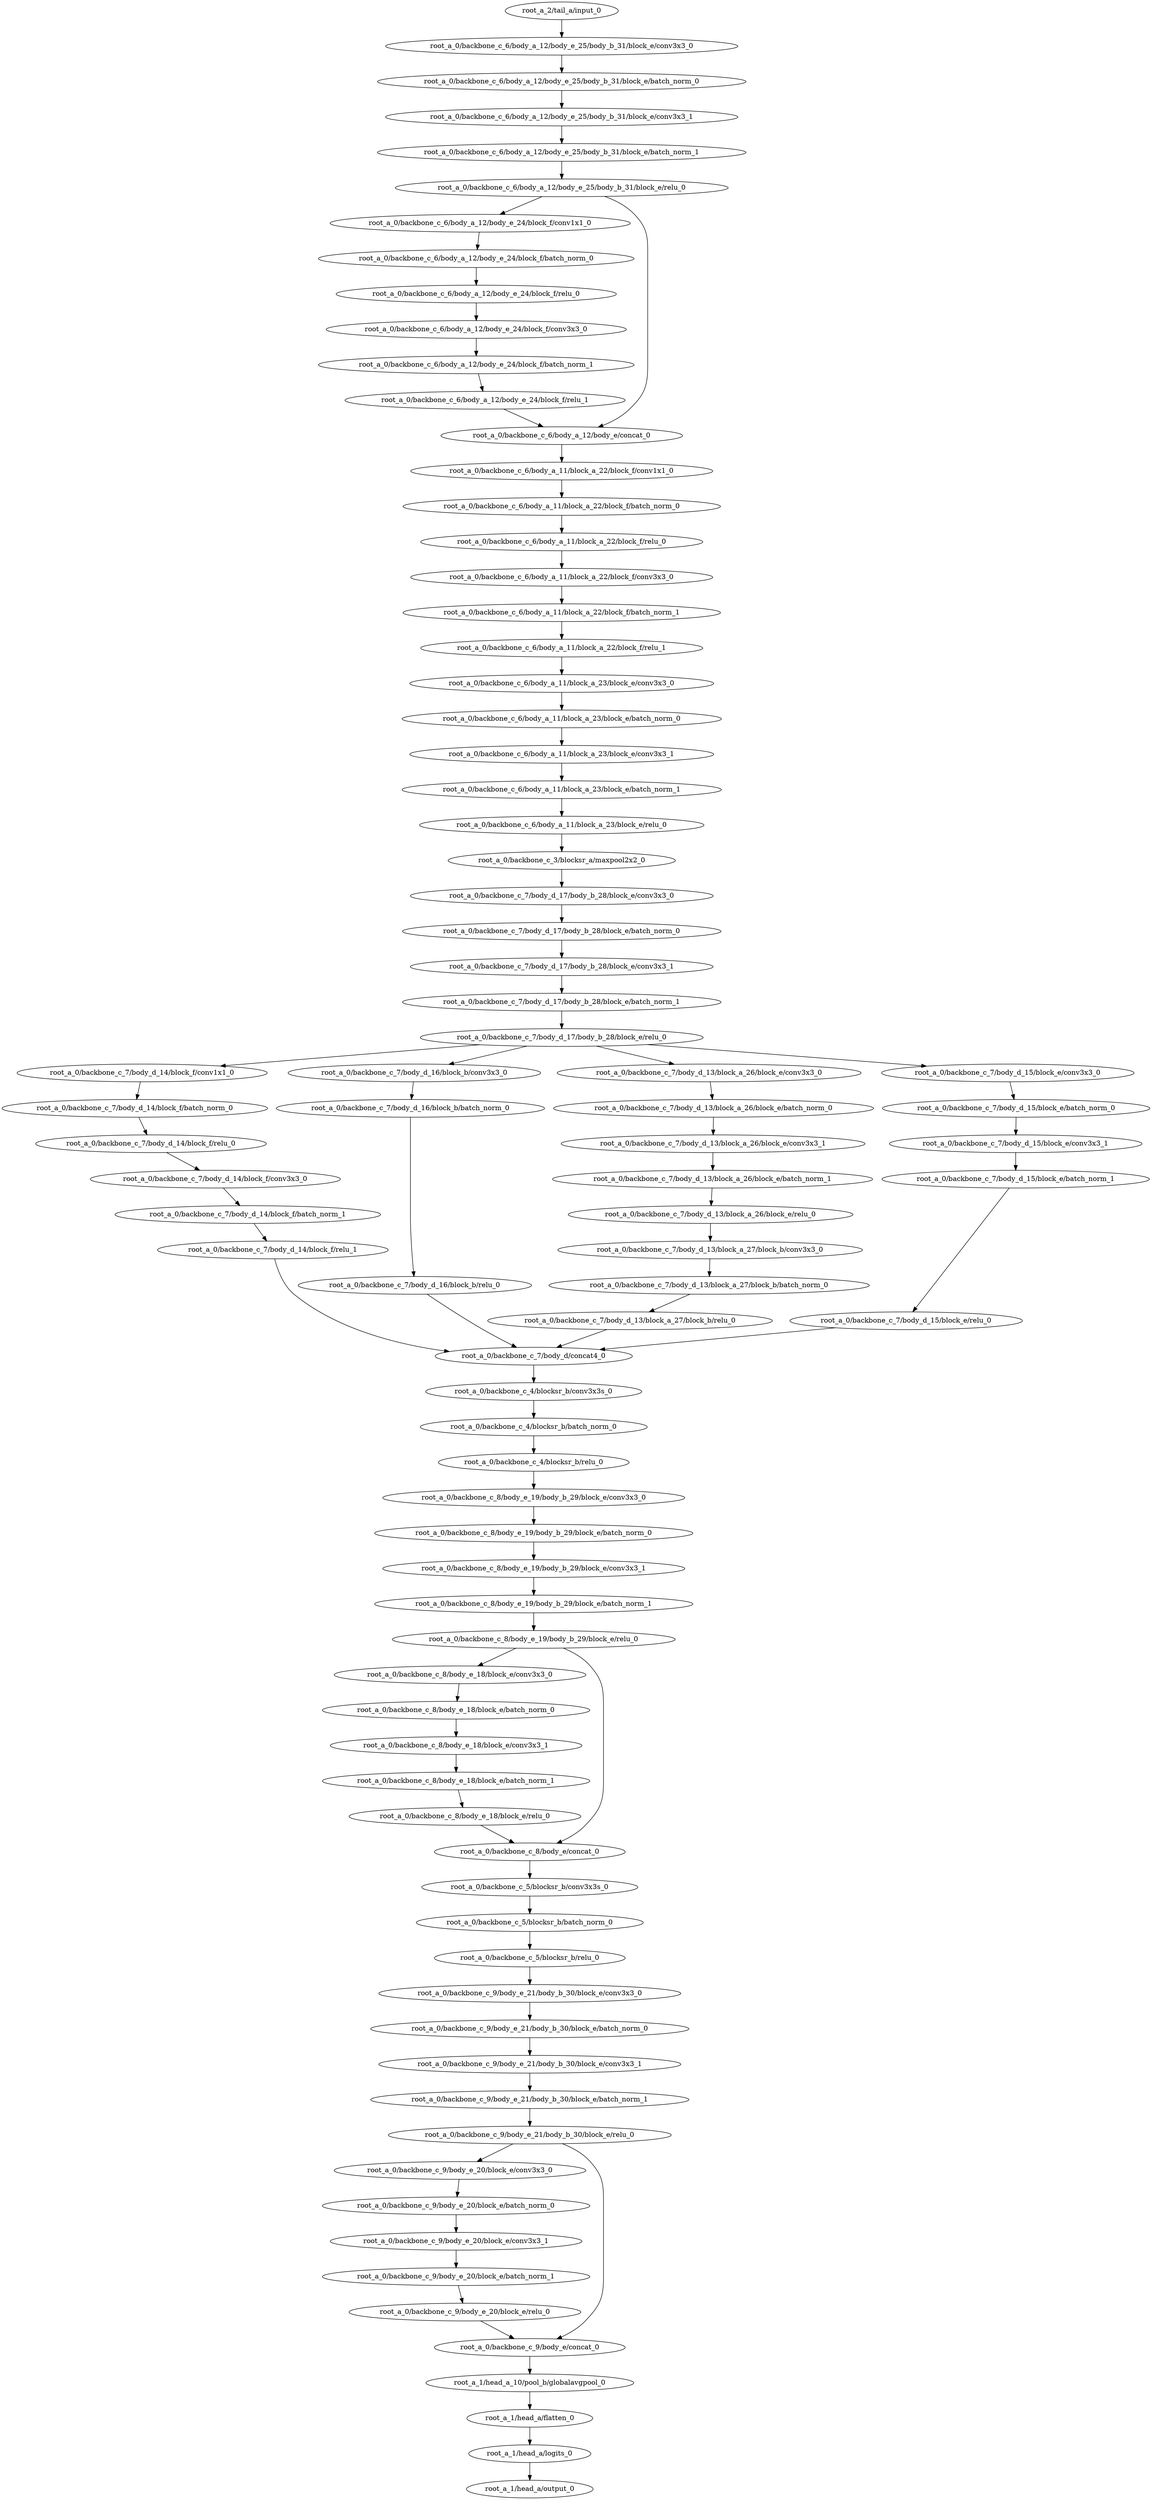 digraph root_a {
	"root_a_2/tail_a/input_0"
	"root_a_0/backbone_c_6/body_a_12/body_e_25/body_b_31/block_e/conv3x3_0"
	"root_a_0/backbone_c_6/body_a_12/body_e_25/body_b_31/block_e/batch_norm_0"
	"root_a_0/backbone_c_6/body_a_12/body_e_25/body_b_31/block_e/conv3x3_1"
	"root_a_0/backbone_c_6/body_a_12/body_e_25/body_b_31/block_e/batch_norm_1"
	"root_a_0/backbone_c_6/body_a_12/body_e_25/body_b_31/block_e/relu_0"
	"root_a_0/backbone_c_6/body_a_12/body_e_24/block_f/conv1x1_0"
	"root_a_0/backbone_c_6/body_a_12/body_e_24/block_f/batch_norm_0"
	"root_a_0/backbone_c_6/body_a_12/body_e_24/block_f/relu_0"
	"root_a_0/backbone_c_6/body_a_12/body_e_24/block_f/conv3x3_0"
	"root_a_0/backbone_c_6/body_a_12/body_e_24/block_f/batch_norm_1"
	"root_a_0/backbone_c_6/body_a_12/body_e_24/block_f/relu_1"
	"root_a_0/backbone_c_6/body_a_12/body_e/concat_0"
	"root_a_0/backbone_c_6/body_a_11/block_a_22/block_f/conv1x1_0"
	"root_a_0/backbone_c_6/body_a_11/block_a_22/block_f/batch_norm_0"
	"root_a_0/backbone_c_6/body_a_11/block_a_22/block_f/relu_0"
	"root_a_0/backbone_c_6/body_a_11/block_a_22/block_f/conv3x3_0"
	"root_a_0/backbone_c_6/body_a_11/block_a_22/block_f/batch_norm_1"
	"root_a_0/backbone_c_6/body_a_11/block_a_22/block_f/relu_1"
	"root_a_0/backbone_c_6/body_a_11/block_a_23/block_e/conv3x3_0"
	"root_a_0/backbone_c_6/body_a_11/block_a_23/block_e/batch_norm_0"
	"root_a_0/backbone_c_6/body_a_11/block_a_23/block_e/conv3x3_1"
	"root_a_0/backbone_c_6/body_a_11/block_a_23/block_e/batch_norm_1"
	"root_a_0/backbone_c_6/body_a_11/block_a_23/block_e/relu_0"
	"root_a_0/backbone_c_3/blocksr_a/maxpool2x2_0"
	"root_a_0/backbone_c_7/body_d_17/body_b_28/block_e/conv3x3_0"
	"root_a_0/backbone_c_7/body_d_17/body_b_28/block_e/batch_norm_0"
	"root_a_0/backbone_c_7/body_d_17/body_b_28/block_e/conv3x3_1"
	"root_a_0/backbone_c_7/body_d_17/body_b_28/block_e/batch_norm_1"
	"root_a_0/backbone_c_7/body_d_17/body_b_28/block_e/relu_0"
	"root_a_0/backbone_c_7/body_d_14/block_f/conv1x1_0"
	"root_a_0/backbone_c_7/body_d_14/block_f/batch_norm_0"
	"root_a_0/backbone_c_7/body_d_14/block_f/relu_0"
	"root_a_0/backbone_c_7/body_d_14/block_f/conv3x3_0"
	"root_a_0/backbone_c_7/body_d_14/block_f/batch_norm_1"
	"root_a_0/backbone_c_7/body_d_14/block_f/relu_1"
	"root_a_0/backbone_c_7/body_d_16/block_b/conv3x3_0"
	"root_a_0/backbone_c_7/body_d_16/block_b/batch_norm_0"
	"root_a_0/backbone_c_7/body_d_16/block_b/relu_0"
	"root_a_0/backbone_c_7/body_d_13/block_a_26/block_e/conv3x3_0"
	"root_a_0/backbone_c_7/body_d_13/block_a_26/block_e/batch_norm_0"
	"root_a_0/backbone_c_7/body_d_13/block_a_26/block_e/conv3x3_1"
	"root_a_0/backbone_c_7/body_d_13/block_a_26/block_e/batch_norm_1"
	"root_a_0/backbone_c_7/body_d_13/block_a_26/block_e/relu_0"
	"root_a_0/backbone_c_7/body_d_13/block_a_27/block_b/conv3x3_0"
	"root_a_0/backbone_c_7/body_d_13/block_a_27/block_b/batch_norm_0"
	"root_a_0/backbone_c_7/body_d_13/block_a_27/block_b/relu_0"
	"root_a_0/backbone_c_7/body_d_15/block_e/conv3x3_0"
	"root_a_0/backbone_c_7/body_d_15/block_e/batch_norm_0"
	"root_a_0/backbone_c_7/body_d_15/block_e/conv3x3_1"
	"root_a_0/backbone_c_7/body_d_15/block_e/batch_norm_1"
	"root_a_0/backbone_c_7/body_d_15/block_e/relu_0"
	"root_a_0/backbone_c_7/body_d/concat4_0"
	"root_a_0/backbone_c_4/blocksr_b/conv3x3s_0"
	"root_a_0/backbone_c_4/blocksr_b/batch_norm_0"
	"root_a_0/backbone_c_4/blocksr_b/relu_0"
	"root_a_0/backbone_c_8/body_e_19/body_b_29/block_e/conv3x3_0"
	"root_a_0/backbone_c_8/body_e_19/body_b_29/block_e/batch_norm_0"
	"root_a_0/backbone_c_8/body_e_19/body_b_29/block_e/conv3x3_1"
	"root_a_0/backbone_c_8/body_e_19/body_b_29/block_e/batch_norm_1"
	"root_a_0/backbone_c_8/body_e_19/body_b_29/block_e/relu_0"
	"root_a_0/backbone_c_8/body_e_18/block_e/conv3x3_0"
	"root_a_0/backbone_c_8/body_e_18/block_e/batch_norm_0"
	"root_a_0/backbone_c_8/body_e_18/block_e/conv3x3_1"
	"root_a_0/backbone_c_8/body_e_18/block_e/batch_norm_1"
	"root_a_0/backbone_c_8/body_e_18/block_e/relu_0"
	"root_a_0/backbone_c_8/body_e/concat_0"
	"root_a_0/backbone_c_5/blocksr_b/conv3x3s_0"
	"root_a_0/backbone_c_5/blocksr_b/batch_norm_0"
	"root_a_0/backbone_c_5/blocksr_b/relu_0"
	"root_a_0/backbone_c_9/body_e_21/body_b_30/block_e/conv3x3_0"
	"root_a_0/backbone_c_9/body_e_21/body_b_30/block_e/batch_norm_0"
	"root_a_0/backbone_c_9/body_e_21/body_b_30/block_e/conv3x3_1"
	"root_a_0/backbone_c_9/body_e_21/body_b_30/block_e/batch_norm_1"
	"root_a_0/backbone_c_9/body_e_21/body_b_30/block_e/relu_0"
	"root_a_0/backbone_c_9/body_e_20/block_e/conv3x3_0"
	"root_a_0/backbone_c_9/body_e_20/block_e/batch_norm_0"
	"root_a_0/backbone_c_9/body_e_20/block_e/conv3x3_1"
	"root_a_0/backbone_c_9/body_e_20/block_e/batch_norm_1"
	"root_a_0/backbone_c_9/body_e_20/block_e/relu_0"
	"root_a_0/backbone_c_9/body_e/concat_0"
	"root_a_1/head_a_10/pool_b/globalavgpool_0"
	"root_a_1/head_a/flatten_0"
	"root_a_1/head_a/logits_0"
	"root_a_1/head_a/output_0"

	"root_a_2/tail_a/input_0" -> "root_a_0/backbone_c_6/body_a_12/body_e_25/body_b_31/block_e/conv3x3_0"
	"root_a_0/backbone_c_6/body_a_12/body_e_25/body_b_31/block_e/conv3x3_0" -> "root_a_0/backbone_c_6/body_a_12/body_e_25/body_b_31/block_e/batch_norm_0"
	"root_a_0/backbone_c_6/body_a_12/body_e_25/body_b_31/block_e/batch_norm_0" -> "root_a_0/backbone_c_6/body_a_12/body_e_25/body_b_31/block_e/conv3x3_1"
	"root_a_0/backbone_c_6/body_a_12/body_e_25/body_b_31/block_e/conv3x3_1" -> "root_a_0/backbone_c_6/body_a_12/body_e_25/body_b_31/block_e/batch_norm_1"
	"root_a_0/backbone_c_6/body_a_12/body_e_25/body_b_31/block_e/batch_norm_1" -> "root_a_0/backbone_c_6/body_a_12/body_e_25/body_b_31/block_e/relu_0"
	"root_a_0/backbone_c_6/body_a_12/body_e_25/body_b_31/block_e/relu_0" -> "root_a_0/backbone_c_6/body_a_12/body_e_24/block_f/conv1x1_0"
	"root_a_0/backbone_c_6/body_a_12/body_e_24/block_f/conv1x1_0" -> "root_a_0/backbone_c_6/body_a_12/body_e_24/block_f/batch_norm_0"
	"root_a_0/backbone_c_6/body_a_12/body_e_24/block_f/batch_norm_0" -> "root_a_0/backbone_c_6/body_a_12/body_e_24/block_f/relu_0"
	"root_a_0/backbone_c_6/body_a_12/body_e_24/block_f/relu_0" -> "root_a_0/backbone_c_6/body_a_12/body_e_24/block_f/conv3x3_0"
	"root_a_0/backbone_c_6/body_a_12/body_e_24/block_f/conv3x3_0" -> "root_a_0/backbone_c_6/body_a_12/body_e_24/block_f/batch_norm_1"
	"root_a_0/backbone_c_6/body_a_12/body_e_24/block_f/batch_norm_1" -> "root_a_0/backbone_c_6/body_a_12/body_e_24/block_f/relu_1"
	"root_a_0/backbone_c_6/body_a_12/body_e_24/block_f/relu_1" -> "root_a_0/backbone_c_6/body_a_12/body_e/concat_0"
	"root_a_0/backbone_c_6/body_a_12/body_e_25/body_b_31/block_e/relu_0" -> "root_a_0/backbone_c_6/body_a_12/body_e/concat_0"
	"root_a_0/backbone_c_6/body_a_12/body_e/concat_0" -> "root_a_0/backbone_c_6/body_a_11/block_a_22/block_f/conv1x1_0"
	"root_a_0/backbone_c_6/body_a_11/block_a_22/block_f/conv1x1_0" -> "root_a_0/backbone_c_6/body_a_11/block_a_22/block_f/batch_norm_0"
	"root_a_0/backbone_c_6/body_a_11/block_a_22/block_f/batch_norm_0" -> "root_a_0/backbone_c_6/body_a_11/block_a_22/block_f/relu_0"
	"root_a_0/backbone_c_6/body_a_11/block_a_22/block_f/relu_0" -> "root_a_0/backbone_c_6/body_a_11/block_a_22/block_f/conv3x3_0"
	"root_a_0/backbone_c_6/body_a_11/block_a_22/block_f/conv3x3_0" -> "root_a_0/backbone_c_6/body_a_11/block_a_22/block_f/batch_norm_1"
	"root_a_0/backbone_c_6/body_a_11/block_a_22/block_f/batch_norm_1" -> "root_a_0/backbone_c_6/body_a_11/block_a_22/block_f/relu_1"
	"root_a_0/backbone_c_6/body_a_11/block_a_22/block_f/relu_1" -> "root_a_0/backbone_c_6/body_a_11/block_a_23/block_e/conv3x3_0"
	"root_a_0/backbone_c_6/body_a_11/block_a_23/block_e/conv3x3_0" -> "root_a_0/backbone_c_6/body_a_11/block_a_23/block_e/batch_norm_0"
	"root_a_0/backbone_c_6/body_a_11/block_a_23/block_e/batch_norm_0" -> "root_a_0/backbone_c_6/body_a_11/block_a_23/block_e/conv3x3_1"
	"root_a_0/backbone_c_6/body_a_11/block_a_23/block_e/conv3x3_1" -> "root_a_0/backbone_c_6/body_a_11/block_a_23/block_e/batch_norm_1"
	"root_a_0/backbone_c_6/body_a_11/block_a_23/block_e/batch_norm_1" -> "root_a_0/backbone_c_6/body_a_11/block_a_23/block_e/relu_0"
	"root_a_0/backbone_c_6/body_a_11/block_a_23/block_e/relu_0" -> "root_a_0/backbone_c_3/blocksr_a/maxpool2x2_0"
	"root_a_0/backbone_c_3/blocksr_a/maxpool2x2_0" -> "root_a_0/backbone_c_7/body_d_17/body_b_28/block_e/conv3x3_0"
	"root_a_0/backbone_c_7/body_d_17/body_b_28/block_e/conv3x3_0" -> "root_a_0/backbone_c_7/body_d_17/body_b_28/block_e/batch_norm_0"
	"root_a_0/backbone_c_7/body_d_17/body_b_28/block_e/batch_norm_0" -> "root_a_0/backbone_c_7/body_d_17/body_b_28/block_e/conv3x3_1"
	"root_a_0/backbone_c_7/body_d_17/body_b_28/block_e/conv3x3_1" -> "root_a_0/backbone_c_7/body_d_17/body_b_28/block_e/batch_norm_1"
	"root_a_0/backbone_c_7/body_d_17/body_b_28/block_e/batch_norm_1" -> "root_a_0/backbone_c_7/body_d_17/body_b_28/block_e/relu_0"
	"root_a_0/backbone_c_7/body_d_17/body_b_28/block_e/relu_0" -> "root_a_0/backbone_c_7/body_d_14/block_f/conv1x1_0"
	"root_a_0/backbone_c_7/body_d_14/block_f/conv1x1_0" -> "root_a_0/backbone_c_7/body_d_14/block_f/batch_norm_0"
	"root_a_0/backbone_c_7/body_d_14/block_f/batch_norm_0" -> "root_a_0/backbone_c_7/body_d_14/block_f/relu_0"
	"root_a_0/backbone_c_7/body_d_14/block_f/relu_0" -> "root_a_0/backbone_c_7/body_d_14/block_f/conv3x3_0"
	"root_a_0/backbone_c_7/body_d_14/block_f/conv3x3_0" -> "root_a_0/backbone_c_7/body_d_14/block_f/batch_norm_1"
	"root_a_0/backbone_c_7/body_d_14/block_f/batch_norm_1" -> "root_a_0/backbone_c_7/body_d_14/block_f/relu_1"
	"root_a_0/backbone_c_7/body_d_17/body_b_28/block_e/relu_0" -> "root_a_0/backbone_c_7/body_d_16/block_b/conv3x3_0"
	"root_a_0/backbone_c_7/body_d_16/block_b/conv3x3_0" -> "root_a_0/backbone_c_7/body_d_16/block_b/batch_norm_0"
	"root_a_0/backbone_c_7/body_d_16/block_b/batch_norm_0" -> "root_a_0/backbone_c_7/body_d_16/block_b/relu_0"
	"root_a_0/backbone_c_7/body_d_17/body_b_28/block_e/relu_0" -> "root_a_0/backbone_c_7/body_d_13/block_a_26/block_e/conv3x3_0"
	"root_a_0/backbone_c_7/body_d_13/block_a_26/block_e/conv3x3_0" -> "root_a_0/backbone_c_7/body_d_13/block_a_26/block_e/batch_norm_0"
	"root_a_0/backbone_c_7/body_d_13/block_a_26/block_e/batch_norm_0" -> "root_a_0/backbone_c_7/body_d_13/block_a_26/block_e/conv3x3_1"
	"root_a_0/backbone_c_7/body_d_13/block_a_26/block_e/conv3x3_1" -> "root_a_0/backbone_c_7/body_d_13/block_a_26/block_e/batch_norm_1"
	"root_a_0/backbone_c_7/body_d_13/block_a_26/block_e/batch_norm_1" -> "root_a_0/backbone_c_7/body_d_13/block_a_26/block_e/relu_0"
	"root_a_0/backbone_c_7/body_d_13/block_a_26/block_e/relu_0" -> "root_a_0/backbone_c_7/body_d_13/block_a_27/block_b/conv3x3_0"
	"root_a_0/backbone_c_7/body_d_13/block_a_27/block_b/conv3x3_0" -> "root_a_0/backbone_c_7/body_d_13/block_a_27/block_b/batch_norm_0"
	"root_a_0/backbone_c_7/body_d_13/block_a_27/block_b/batch_norm_0" -> "root_a_0/backbone_c_7/body_d_13/block_a_27/block_b/relu_0"
	"root_a_0/backbone_c_7/body_d_17/body_b_28/block_e/relu_0" -> "root_a_0/backbone_c_7/body_d_15/block_e/conv3x3_0"
	"root_a_0/backbone_c_7/body_d_15/block_e/conv3x3_0" -> "root_a_0/backbone_c_7/body_d_15/block_e/batch_norm_0"
	"root_a_0/backbone_c_7/body_d_15/block_e/batch_norm_0" -> "root_a_0/backbone_c_7/body_d_15/block_e/conv3x3_1"
	"root_a_0/backbone_c_7/body_d_15/block_e/conv3x3_1" -> "root_a_0/backbone_c_7/body_d_15/block_e/batch_norm_1"
	"root_a_0/backbone_c_7/body_d_15/block_e/batch_norm_1" -> "root_a_0/backbone_c_7/body_d_15/block_e/relu_0"
	"root_a_0/backbone_c_7/body_d_14/block_f/relu_1" -> "root_a_0/backbone_c_7/body_d/concat4_0"
	"root_a_0/backbone_c_7/body_d_16/block_b/relu_0" -> "root_a_0/backbone_c_7/body_d/concat4_0"
	"root_a_0/backbone_c_7/body_d_13/block_a_27/block_b/relu_0" -> "root_a_0/backbone_c_7/body_d/concat4_0"
	"root_a_0/backbone_c_7/body_d_15/block_e/relu_0" -> "root_a_0/backbone_c_7/body_d/concat4_0"
	"root_a_0/backbone_c_7/body_d/concat4_0" -> "root_a_0/backbone_c_4/blocksr_b/conv3x3s_0"
	"root_a_0/backbone_c_4/blocksr_b/conv3x3s_0" -> "root_a_0/backbone_c_4/blocksr_b/batch_norm_0"
	"root_a_0/backbone_c_4/blocksr_b/batch_norm_0" -> "root_a_0/backbone_c_4/blocksr_b/relu_0"
	"root_a_0/backbone_c_4/blocksr_b/relu_0" -> "root_a_0/backbone_c_8/body_e_19/body_b_29/block_e/conv3x3_0"
	"root_a_0/backbone_c_8/body_e_19/body_b_29/block_e/conv3x3_0" -> "root_a_0/backbone_c_8/body_e_19/body_b_29/block_e/batch_norm_0"
	"root_a_0/backbone_c_8/body_e_19/body_b_29/block_e/batch_norm_0" -> "root_a_0/backbone_c_8/body_e_19/body_b_29/block_e/conv3x3_1"
	"root_a_0/backbone_c_8/body_e_19/body_b_29/block_e/conv3x3_1" -> "root_a_0/backbone_c_8/body_e_19/body_b_29/block_e/batch_norm_1"
	"root_a_0/backbone_c_8/body_e_19/body_b_29/block_e/batch_norm_1" -> "root_a_0/backbone_c_8/body_e_19/body_b_29/block_e/relu_0"
	"root_a_0/backbone_c_8/body_e_19/body_b_29/block_e/relu_0" -> "root_a_0/backbone_c_8/body_e_18/block_e/conv3x3_0"
	"root_a_0/backbone_c_8/body_e_18/block_e/conv3x3_0" -> "root_a_0/backbone_c_8/body_e_18/block_e/batch_norm_0"
	"root_a_0/backbone_c_8/body_e_18/block_e/batch_norm_0" -> "root_a_0/backbone_c_8/body_e_18/block_e/conv3x3_1"
	"root_a_0/backbone_c_8/body_e_18/block_e/conv3x3_1" -> "root_a_0/backbone_c_8/body_e_18/block_e/batch_norm_1"
	"root_a_0/backbone_c_8/body_e_18/block_e/batch_norm_1" -> "root_a_0/backbone_c_8/body_e_18/block_e/relu_0"
	"root_a_0/backbone_c_8/body_e_19/body_b_29/block_e/relu_0" -> "root_a_0/backbone_c_8/body_e/concat_0"
	"root_a_0/backbone_c_8/body_e_18/block_e/relu_0" -> "root_a_0/backbone_c_8/body_e/concat_0"
	"root_a_0/backbone_c_8/body_e/concat_0" -> "root_a_0/backbone_c_5/blocksr_b/conv3x3s_0"
	"root_a_0/backbone_c_5/blocksr_b/conv3x3s_0" -> "root_a_0/backbone_c_5/blocksr_b/batch_norm_0"
	"root_a_0/backbone_c_5/blocksr_b/batch_norm_0" -> "root_a_0/backbone_c_5/blocksr_b/relu_0"
	"root_a_0/backbone_c_5/blocksr_b/relu_0" -> "root_a_0/backbone_c_9/body_e_21/body_b_30/block_e/conv3x3_0"
	"root_a_0/backbone_c_9/body_e_21/body_b_30/block_e/conv3x3_0" -> "root_a_0/backbone_c_9/body_e_21/body_b_30/block_e/batch_norm_0"
	"root_a_0/backbone_c_9/body_e_21/body_b_30/block_e/batch_norm_0" -> "root_a_0/backbone_c_9/body_e_21/body_b_30/block_e/conv3x3_1"
	"root_a_0/backbone_c_9/body_e_21/body_b_30/block_e/conv3x3_1" -> "root_a_0/backbone_c_9/body_e_21/body_b_30/block_e/batch_norm_1"
	"root_a_0/backbone_c_9/body_e_21/body_b_30/block_e/batch_norm_1" -> "root_a_0/backbone_c_9/body_e_21/body_b_30/block_e/relu_0"
	"root_a_0/backbone_c_9/body_e_21/body_b_30/block_e/relu_0" -> "root_a_0/backbone_c_9/body_e_20/block_e/conv3x3_0"
	"root_a_0/backbone_c_9/body_e_20/block_e/conv3x3_0" -> "root_a_0/backbone_c_9/body_e_20/block_e/batch_norm_0"
	"root_a_0/backbone_c_9/body_e_20/block_e/batch_norm_0" -> "root_a_0/backbone_c_9/body_e_20/block_e/conv3x3_1"
	"root_a_0/backbone_c_9/body_e_20/block_e/conv3x3_1" -> "root_a_0/backbone_c_9/body_e_20/block_e/batch_norm_1"
	"root_a_0/backbone_c_9/body_e_20/block_e/batch_norm_1" -> "root_a_0/backbone_c_9/body_e_20/block_e/relu_0"
	"root_a_0/backbone_c_9/body_e_20/block_e/relu_0" -> "root_a_0/backbone_c_9/body_e/concat_0"
	"root_a_0/backbone_c_9/body_e_21/body_b_30/block_e/relu_0" -> "root_a_0/backbone_c_9/body_e/concat_0"
	"root_a_0/backbone_c_9/body_e/concat_0" -> "root_a_1/head_a_10/pool_b/globalavgpool_0"
	"root_a_1/head_a_10/pool_b/globalavgpool_0" -> "root_a_1/head_a/flatten_0"
	"root_a_1/head_a/flatten_0" -> "root_a_1/head_a/logits_0"
	"root_a_1/head_a/logits_0" -> "root_a_1/head_a/output_0"

}
